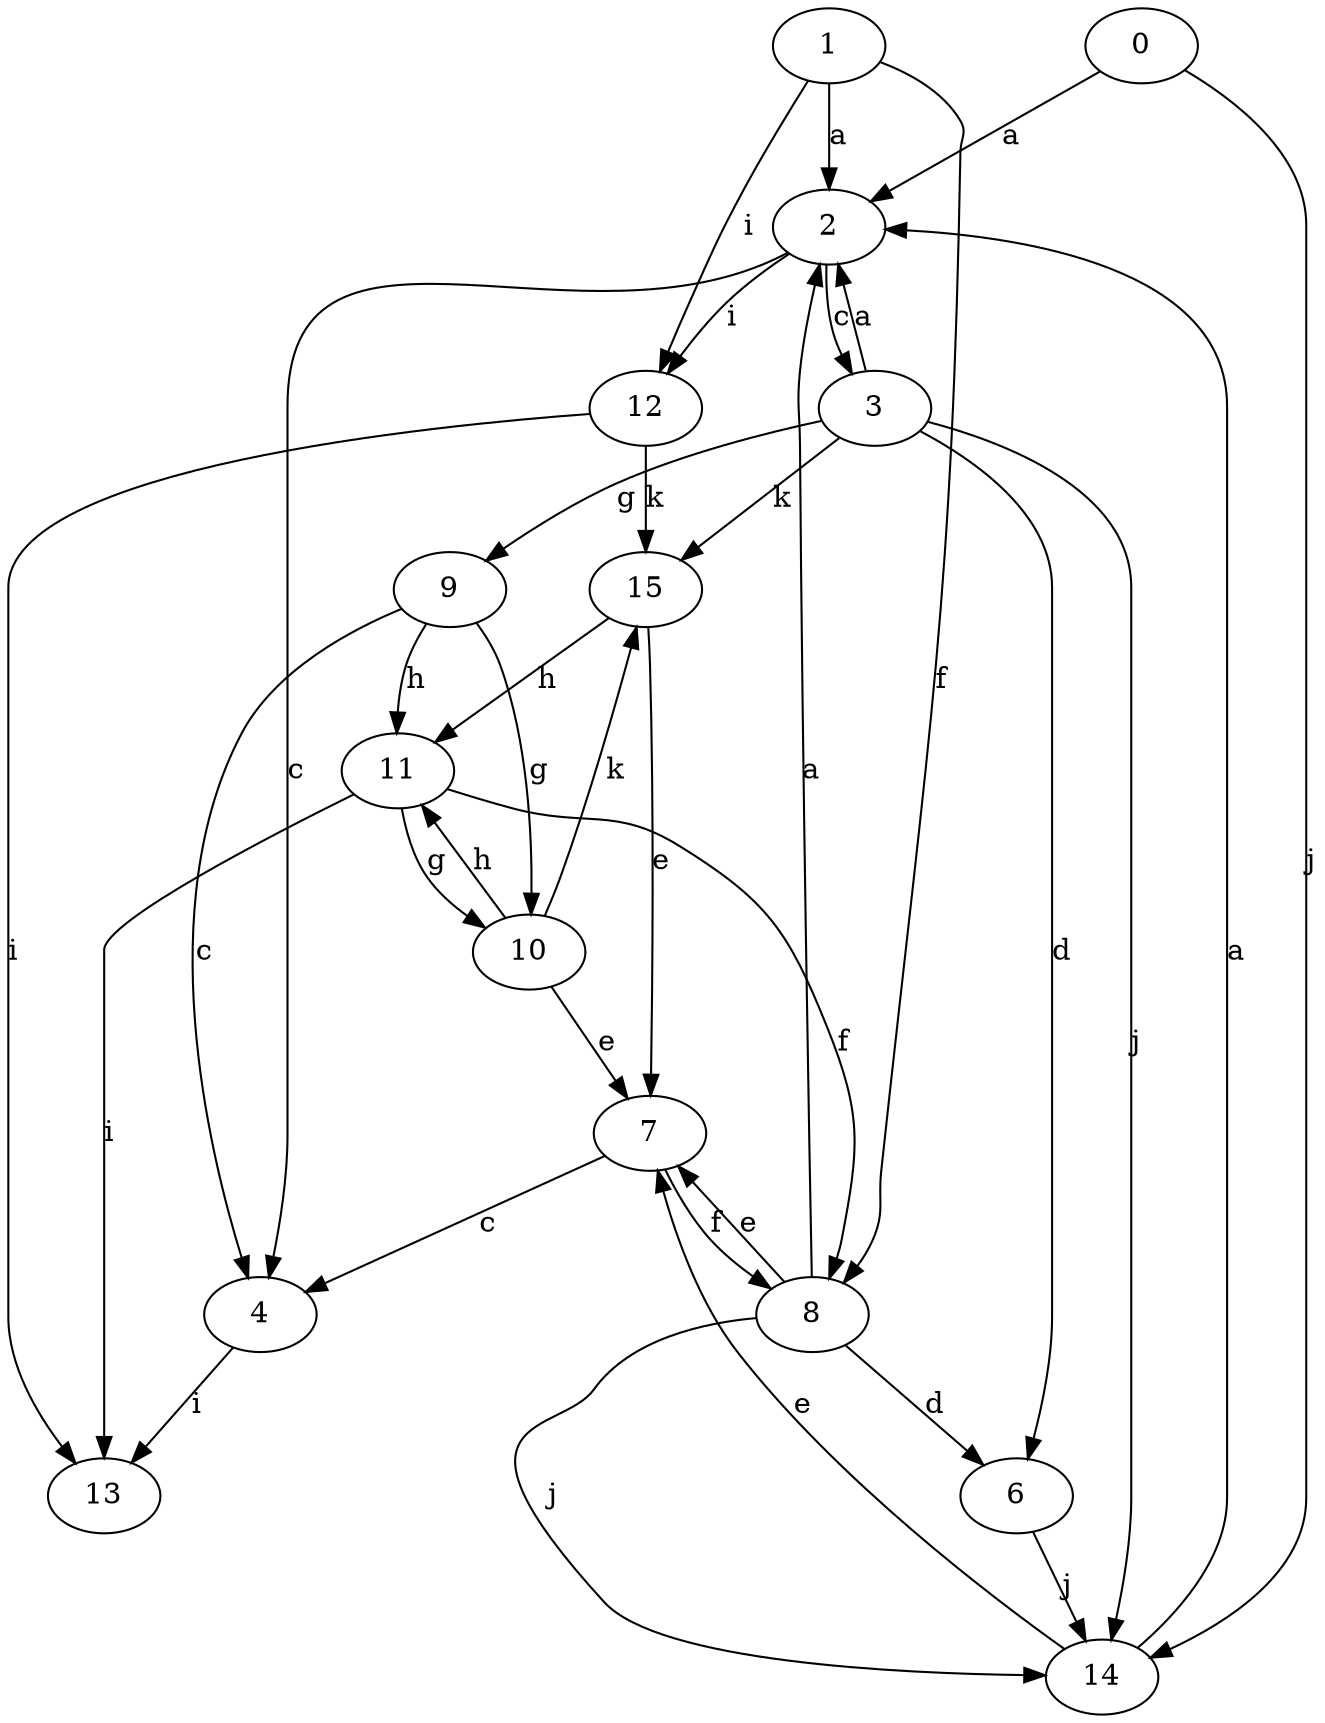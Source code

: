 strict digraph  {
1;
2;
3;
4;
6;
7;
0;
8;
9;
10;
11;
12;
13;
14;
15;
1 -> 2  [label=a];
1 -> 8  [label=f];
1 -> 12  [label=i];
2 -> 3  [label=c];
2 -> 4  [label=c];
2 -> 12  [label=i];
3 -> 2  [label=a];
3 -> 6  [label=d];
3 -> 9  [label=g];
3 -> 14  [label=j];
3 -> 15  [label=k];
4 -> 13  [label=i];
6 -> 14  [label=j];
7 -> 4  [label=c];
7 -> 8  [label=f];
0 -> 2  [label=a];
0 -> 14  [label=j];
8 -> 2  [label=a];
8 -> 6  [label=d];
8 -> 7  [label=e];
8 -> 14  [label=j];
9 -> 4  [label=c];
9 -> 10  [label=g];
9 -> 11  [label=h];
10 -> 7  [label=e];
10 -> 11  [label=h];
10 -> 15  [label=k];
11 -> 8  [label=f];
11 -> 10  [label=g];
11 -> 13  [label=i];
12 -> 13  [label=i];
12 -> 15  [label=k];
14 -> 2  [label=a];
14 -> 7  [label=e];
15 -> 7  [label=e];
15 -> 11  [label=h];
}
